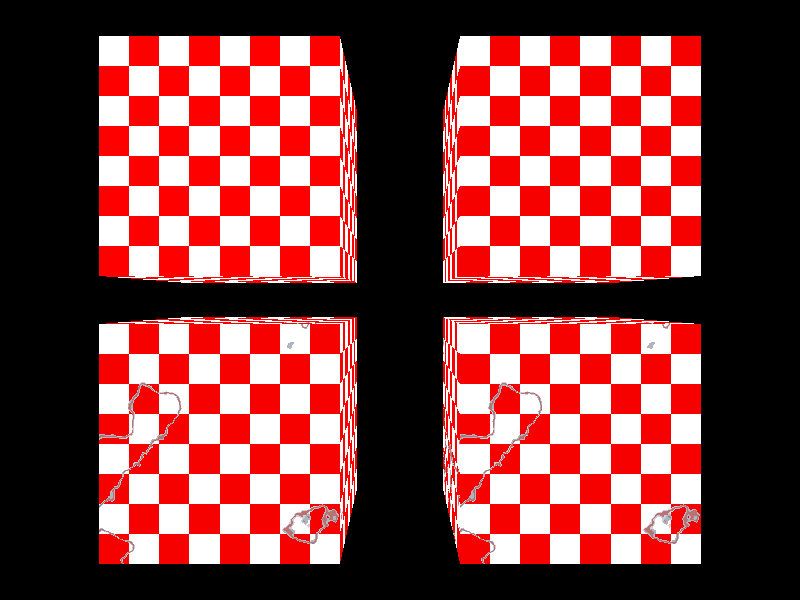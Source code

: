   #include "colors.inc"
  camera {
    location <0, 0, -6>
    look_at <0, 0, 0>
  }
  light_source { <-20, 30, -100> color White }
  light_source { <10, 30, -10> color White }
  light_source { <0, 30, 10> color White }
  
  #declare PLAIN_TEXTURE =
    // red/white check
    texture {
      pigment {
        checker
        color rgb<1.000, 0.000, 0.000>
        color rgb<1.000, 1.000, 1.000>
        scale <0.2500, 0.2500, 0.2500>
      }
    }
  // plain red/white check box
  box {
    <-1, -1, -1>, <1, 1, 1>
    texture {
      PLAIN_TEXTURE
    }
    translate  <-1.5, 1.2, 0>
  }

  #declare FADED_TEXTURE =
    // red/white check texture
    texture {
      pigment {
        checker
        color rgb<0.920, 0.000, 0.000>
        color rgb<1.000, 1.000, 1.000>
        scale <0.2500, 0.2500, 0.2500>
      }
    }
    // greys to fade red/white
    texture {
      pigment {
        checker
        color rgbf<0.632, 0.612, 0.688, 0.698>
        color rgbf<0.420, 0.459, 0.520, 0.953>
        turbulence 0.500
        scale <0.2500, 0.2500, 0.2500>
      }
    }
  // faded red/white check box
  box {
    <-1, -1, -1>, <1, 1, 1>
    texture {
      FADED_TEXTURE
    }
    translate  <1.5, 1.2, 0>
  }

    #declare STAINED_TEXTURE =
    // red/white check
    texture {
      pigment {
        checker
        color rgb<0.920, 0.000, 0.000>
        color rgb<1.000, 1.000, 1.000>
        scale <0.2500, 0.2500, 0.2500>
      }
    }
    // greys to fade check
    texture {
      pigment {
        checker
        color rgbf<0.634, 0.612, 0.688, 0.698>
        color rgbf<0.421, 0.463, 0.518, 0.953>
        turbulence 0.500
        scale <0.2500, 0.2500, 0.2500>
      }
    }
    // wine stain
    texture {
      pigment {
        spotted
        color_map {
          [ 0.000  color rgb<0.483, 0.165, 0.165> ]
          [ 0.329  color rgbf<1.000, 1.000, 1.000, 1.000> ]
          [ 0.734  color rgbf<1.000, 1.000, 1.000, 1.000> ]
          [ 1.000  color rgb<0.483, 0.165, 0.165> ]
        }
        turbulence 0.500
        frequency 1.500
      }
    }
  // stained box
  box {
    <-1, -1, -1>, <1, 1, 1>
    texture {
      STAINED_TEXTURE
    }
    translate  <-1.5, -1.2, 0>
  }

  #declare WRINKLED_TEXTURE =
    // red and white check
    texture {
      pigment {
        checker
        color rgb<0.920, 0.000, 0.000>
        color rgb<1.000, 1.000, 1.000>
        scale <0.2500, 0.2500, 0.2500>
      }
    }
    // greys to "fade" checks
    texture {
      pigment {
        checker
        color rgbf<0.632, 0.612, 0.688, 0.698>
        color rgbf<0.420, 0.459, 0.520, 0.953>
        turbulence 0.500
        scale <0.2500, 0.2500, 0.2500>
      }
    }
    // the wine stains
    texture {
      pigment {
        spotted
        color_map {
          [ 0.000  color rgb<0.483, 0.165, 0.165> ]
          [ 0.329  color rgbf<1.000, 1.000, 1.000, 1.000> ]
          [ 0.734  color rgbf<1.000, 1.000, 1.000, 1.000> ]
          [ 1.000  color rgb<0.483, 0.165, 0.165> ]
        }
        turbulence 0.500
        frequency 1.500
      }
      normal {
        wrinkles 5.0000
      }
    }
  // wrinkled box
  box {
    <-1, -1, -1>, <1, 1, 1>
    texture {
      WRINKLED_TEXTURE
    }
    translate  <1.5, -1.2, 0>
  }